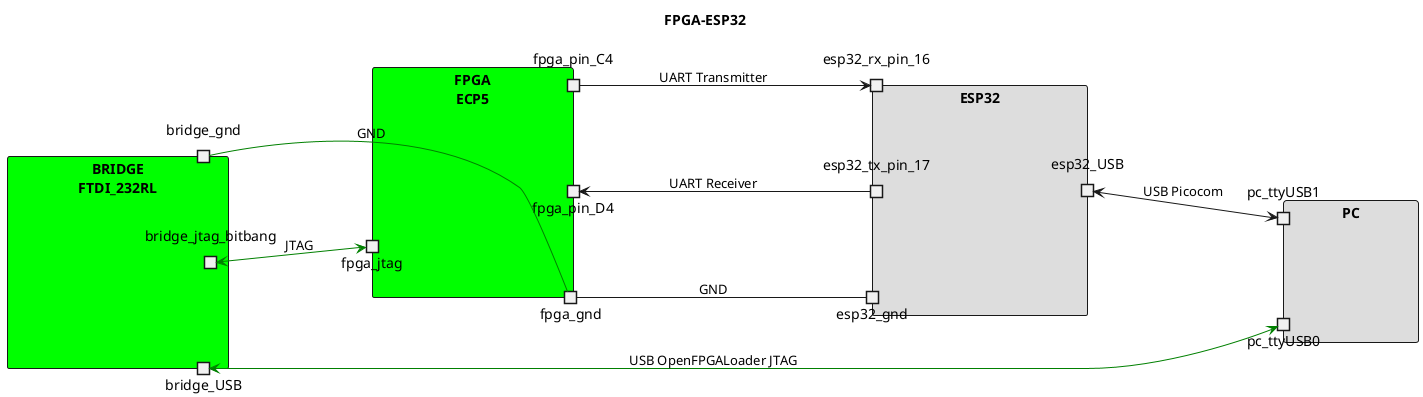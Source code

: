 @startuml
title FPGA-ESP32
left to right direction
skinparam componentStyle rectangle
component FPGA\nECP5 #lime {
  portout fpga_gnd
  portout fpga_pin_D4
  portout fpga_pin_C4
  portin fpga_jtag
}

component BRIDGE\nFTDI_232RL #lime {
  portout bridge_USB
  portout bridge_jtag_bitbang
  portout bridge_gnd
}

component ESP32 #ddd{
  portin esp32_gnd
  portin esp32_tx_pin_17
  portin esp32_rx_pin_16
  portout esp32_USB
}

component PC #ddd {
  portin pc_ttyUSB0
  portin pc_ttyUSB1
}

fpga_gnd -- esp32_gnd: GND
fpga_pin_C4 --> esp32_rx_pin_16: UART Transmitter
fpga_pin_D4 <-- esp32_tx_pin_17: UART Receiver
esp32_USB <--> pc_ttyUSB1: USB Picocom
bridge_USB <--> pc_ttyUSB0 #green : USB OpenFPGALoader JTAG
bridge_jtag_bitbang <--> fpga_jtag #green : JTAG
bridge_gnd -- fpga_gnd #green : GND

@enduml
